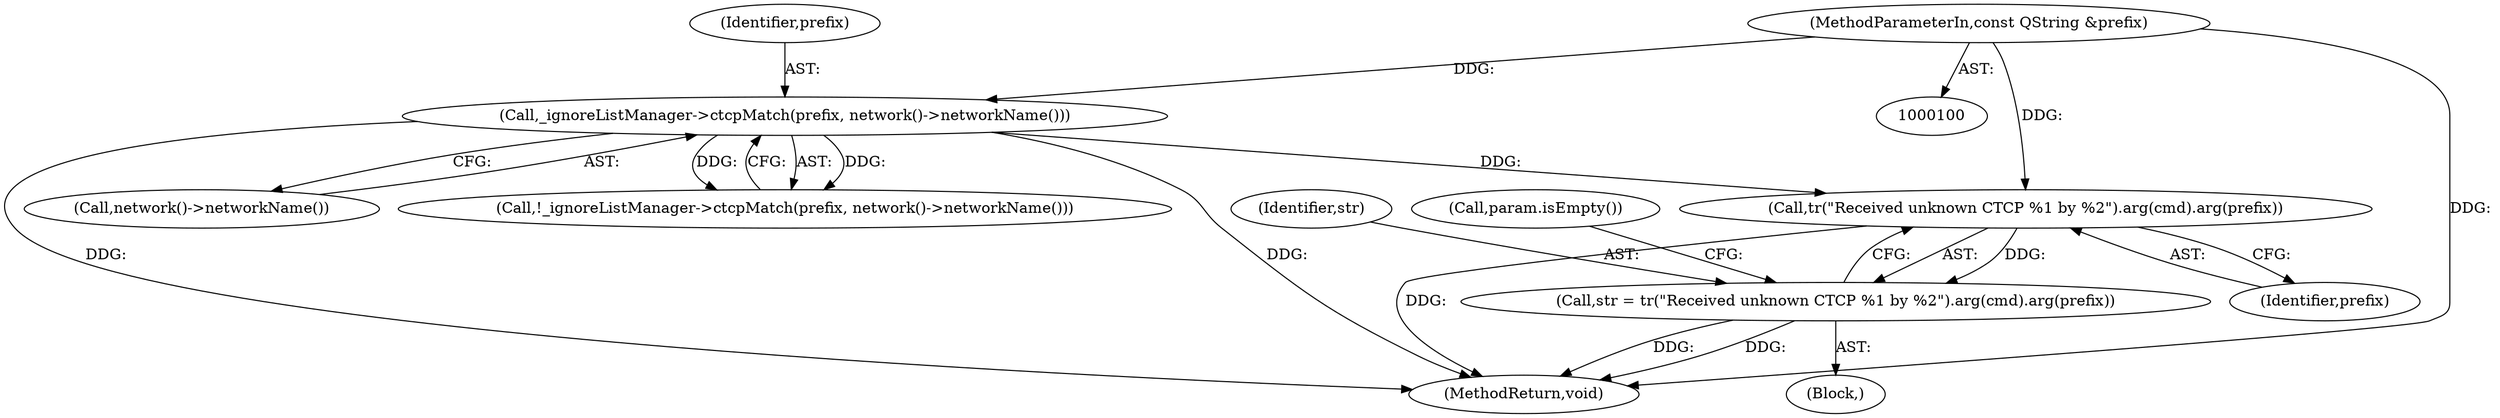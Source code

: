 digraph "1_quassel_a4ca568cdf68cf4a0343eb161518dc8e50cea87d@del" {
"1000120" [label="(Call,tr(\"Received unknown CTCP %1 by %2\").arg(cmd).arg(prefix))"];
"1000113" [label="(Call,_ignoreListManager->ctcpMatch(prefix, network()->networkName()))"];
"1000103" [label="(MethodParameterIn,const QString &prefix)"];
"1000118" [label="(Call,str = tr(\"Received unknown CTCP %1 by %2\").arg(cmd).arg(prefix))"];
"1000120" [label="(Call,tr(\"Received unknown CTCP %1 by %2\").arg(cmd).arg(prefix))"];
"1000115" [label="(Call,network()->networkName())"];
"1000118" [label="(Call,str = tr(\"Received unknown CTCP %1 by %2\").arg(cmd).arg(prefix))"];
"1000114" [label="(Identifier,prefix)"];
"1000103" [label="(MethodParameterIn,const QString &prefix)"];
"1000119" [label="(Identifier,str)"];
"1000113" [label="(Call,_ignoreListManager->ctcpMatch(prefix, network()->networkName()))"];
"1000121" [label="(Identifier,prefix)"];
"1000112" [label="(Call,!_ignoreListManager->ctcpMatch(prefix, network()->networkName()))"];
"1000116" [label="(Block,)"];
"1000124" [label="(Call,param.isEmpty())"];
"1000129" [label="(MethodReturn,void)"];
"1000120" -> "1000118"  [label="AST: "];
"1000120" -> "1000121"  [label="CFG: "];
"1000121" -> "1000120"  [label="AST: "];
"1000118" -> "1000120"  [label="CFG: "];
"1000120" -> "1000129"  [label="DDG: "];
"1000120" -> "1000118"  [label="DDG: "];
"1000113" -> "1000120"  [label="DDG: "];
"1000103" -> "1000120"  [label="DDG: "];
"1000113" -> "1000112"  [label="AST: "];
"1000113" -> "1000115"  [label="CFG: "];
"1000114" -> "1000113"  [label="AST: "];
"1000115" -> "1000113"  [label="AST: "];
"1000112" -> "1000113"  [label="CFG: "];
"1000113" -> "1000129"  [label="DDG: "];
"1000113" -> "1000129"  [label="DDG: "];
"1000113" -> "1000112"  [label="DDG: "];
"1000113" -> "1000112"  [label="DDG: "];
"1000103" -> "1000113"  [label="DDG: "];
"1000103" -> "1000100"  [label="AST: "];
"1000103" -> "1000129"  [label="DDG: "];
"1000118" -> "1000116"  [label="AST: "];
"1000119" -> "1000118"  [label="AST: "];
"1000124" -> "1000118"  [label="CFG: "];
"1000118" -> "1000129"  [label="DDG: "];
"1000118" -> "1000129"  [label="DDG: "];
}
